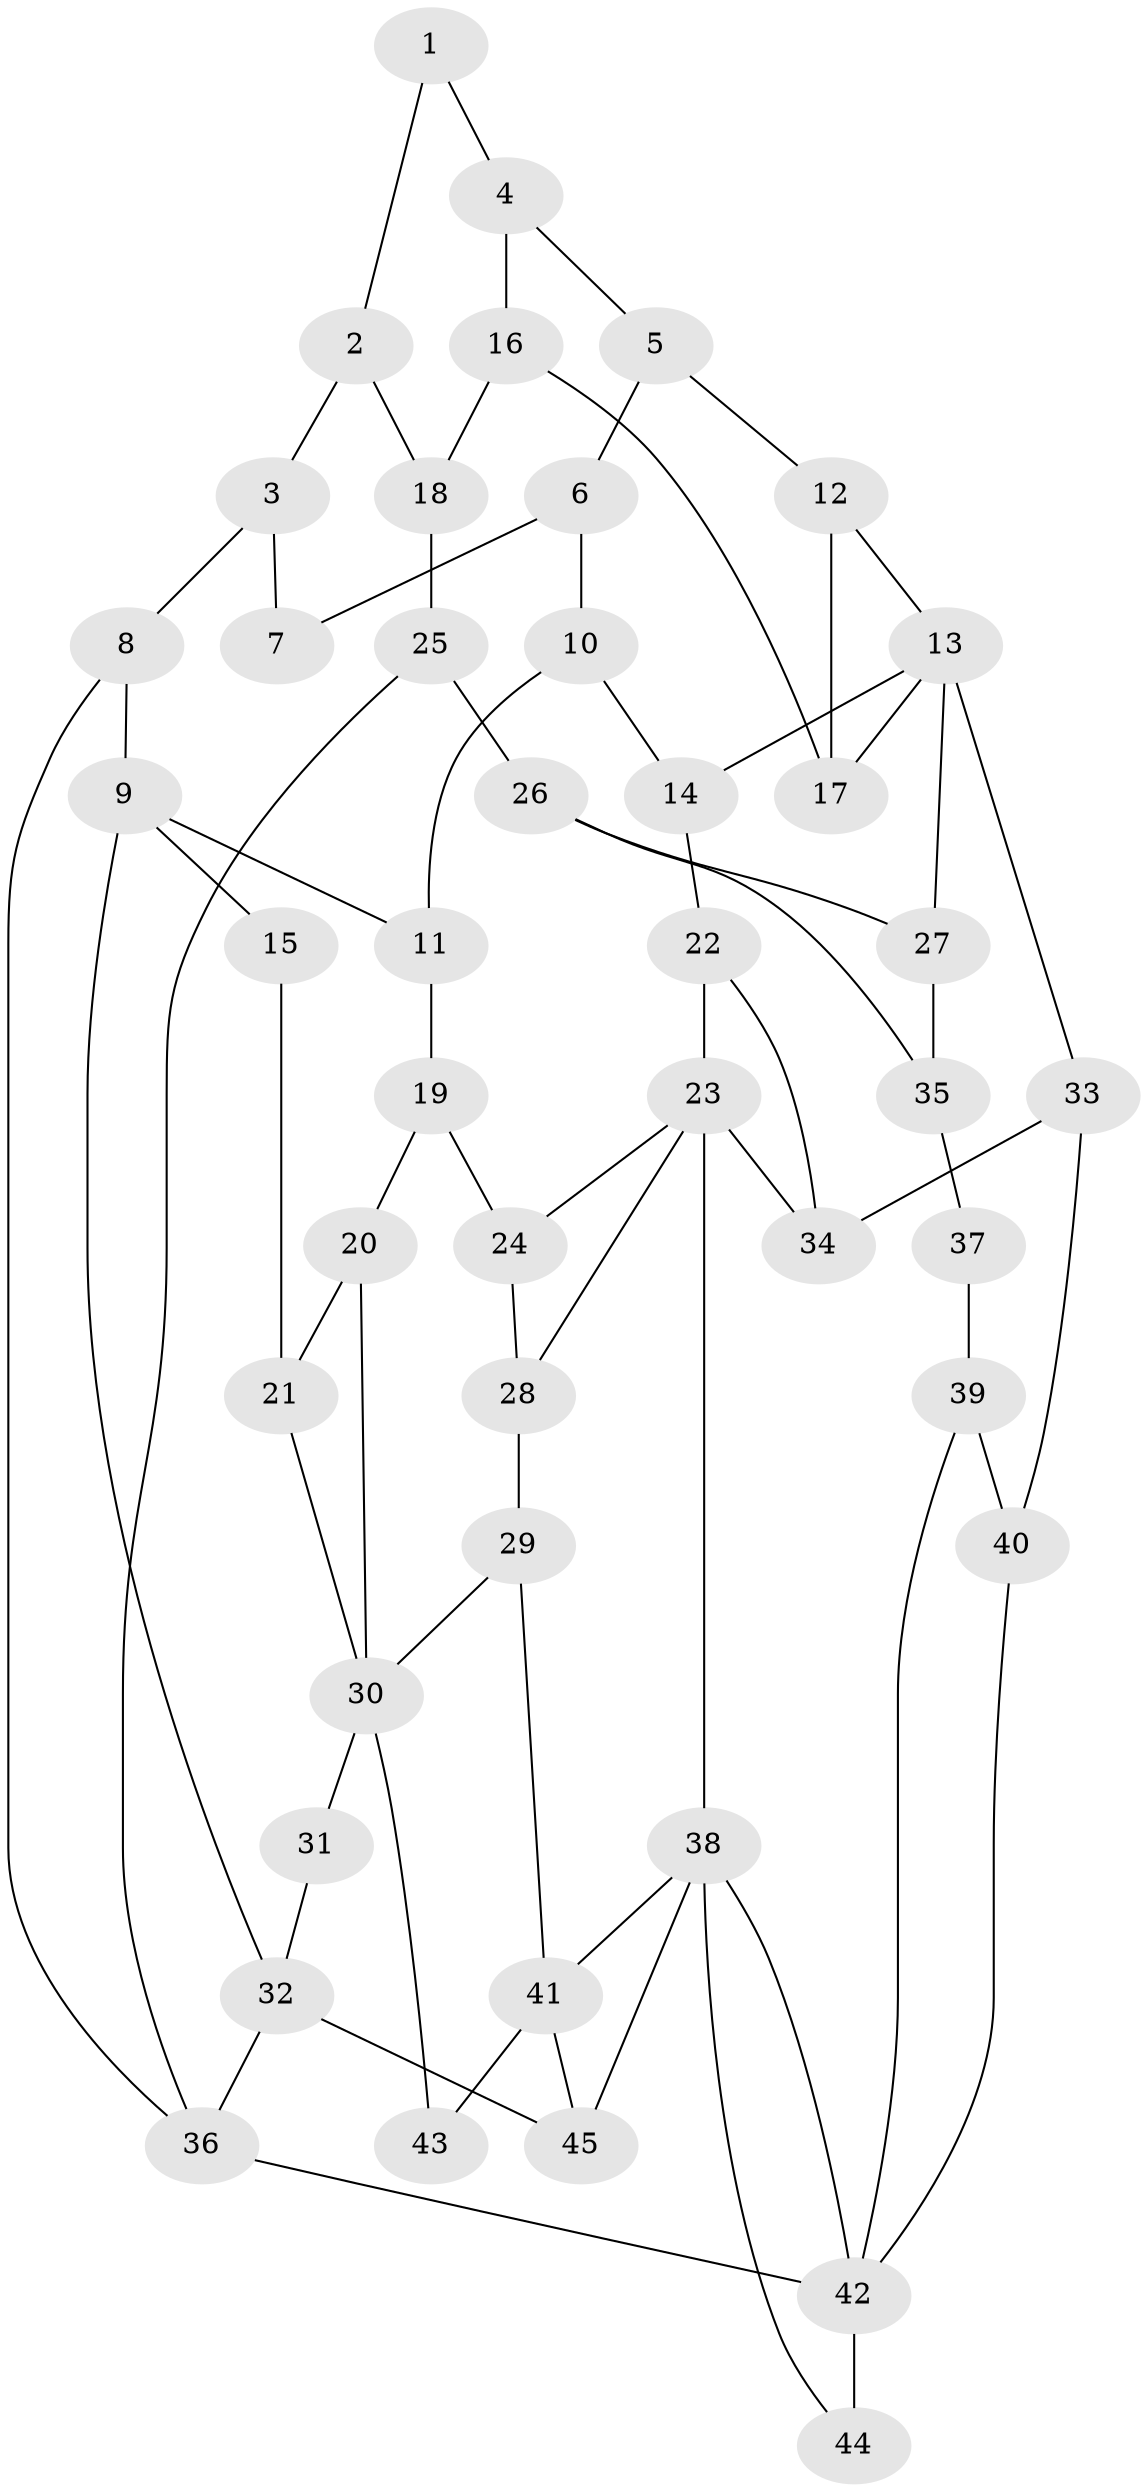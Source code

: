 // original degree distribution, {3: 0.041666666666666664, 5: 0.5138888888888888, 4: 0.2222222222222222, 6: 0.2222222222222222}
// Generated by graph-tools (version 1.1) at 2025/54/03/04/25 22:54:09]
// undirected, 45 vertices, 71 edges
graph export_dot {
  node [color=gray90,style=filled];
  1;
  2;
  3;
  4;
  5;
  6;
  7;
  8;
  9;
  10;
  11;
  12;
  13;
  14;
  15;
  16;
  17;
  18;
  19;
  20;
  21;
  22;
  23;
  24;
  25;
  26;
  27;
  28;
  29;
  30;
  31;
  32;
  33;
  34;
  35;
  36;
  37;
  38;
  39;
  40;
  41;
  42;
  43;
  44;
  45;
  1 -- 2 [weight=1.0];
  1 -- 4 [weight=1.0];
  2 -- 3 [weight=1.0];
  2 -- 18 [weight=1.0];
  3 -- 7 [weight=1.0];
  3 -- 8 [weight=2.0];
  4 -- 5 [weight=1.0];
  4 -- 16 [weight=1.0];
  5 -- 6 [weight=1.0];
  5 -- 12 [weight=1.0];
  6 -- 7 [weight=1.0];
  6 -- 10 [weight=1.0];
  8 -- 9 [weight=1.0];
  8 -- 36 [weight=1.0];
  9 -- 11 [weight=1.0];
  9 -- 15 [weight=2.0];
  9 -- 32 [weight=1.0];
  10 -- 11 [weight=1.0];
  10 -- 14 [weight=1.0];
  11 -- 19 [weight=1.0];
  12 -- 13 [weight=1.0];
  12 -- 17 [weight=1.0];
  13 -- 14 [weight=1.0];
  13 -- 17 [weight=1.0];
  13 -- 27 [weight=2.0];
  13 -- 33 [weight=1.0];
  14 -- 22 [weight=1.0];
  15 -- 21 [weight=1.0];
  16 -- 17 [weight=1.0];
  16 -- 18 [weight=1.0];
  18 -- 25 [weight=1.0];
  19 -- 20 [weight=1.0];
  19 -- 24 [weight=1.0];
  20 -- 21 [weight=1.0];
  20 -- 30 [weight=1.0];
  21 -- 30 [weight=1.0];
  22 -- 23 [weight=1.0];
  22 -- 34 [weight=1.0];
  23 -- 24 [weight=1.0];
  23 -- 28 [weight=1.0];
  23 -- 34 [weight=1.0];
  23 -- 38 [weight=2.0];
  24 -- 28 [weight=1.0];
  25 -- 26 [weight=1.0];
  25 -- 36 [weight=1.0];
  26 -- 27 [weight=1.0];
  26 -- 35 [weight=1.0];
  27 -- 35 [weight=3.0];
  28 -- 29 [weight=1.0];
  29 -- 30 [weight=1.0];
  29 -- 41 [weight=1.0];
  30 -- 31 [weight=2.0];
  30 -- 43 [weight=1.0];
  31 -- 32 [weight=1.0];
  32 -- 36 [weight=1.0];
  32 -- 45 [weight=1.0];
  33 -- 34 [weight=1.0];
  33 -- 40 [weight=1.0];
  35 -- 37 [weight=2.0];
  36 -- 42 [weight=1.0];
  37 -- 39 [weight=1.0];
  38 -- 41 [weight=1.0];
  38 -- 42 [weight=1.0];
  38 -- 44 [weight=1.0];
  38 -- 45 [weight=1.0];
  39 -- 40 [weight=1.0];
  39 -- 42 [weight=1.0];
  40 -- 42 [weight=1.0];
  41 -- 43 [weight=2.0];
  41 -- 45 [weight=2.0];
  42 -- 44 [weight=2.0];
}
